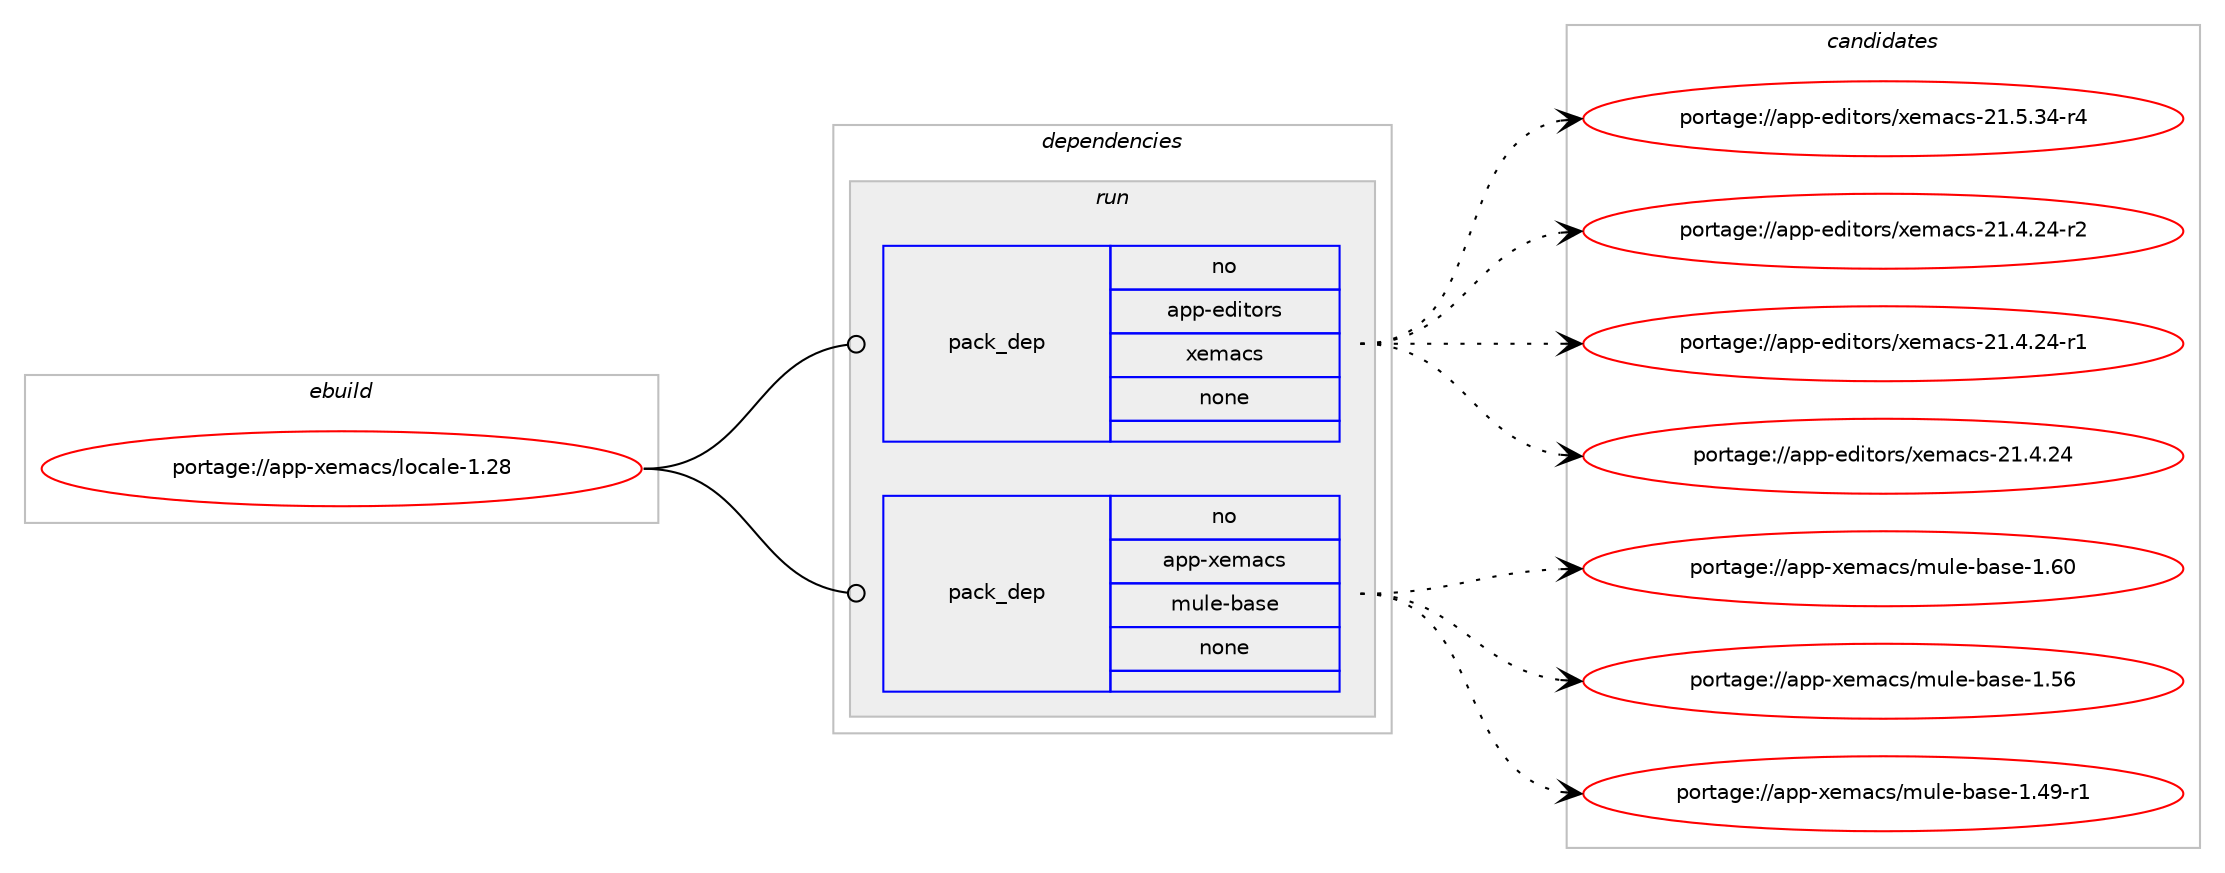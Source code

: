 digraph prolog {

# *************
# Graph options
# *************

newrank=true;
concentrate=true;
compound=true;
graph [rankdir=LR,fontname=Helvetica,fontsize=10,ranksep=1.5];#, ranksep=2.5, nodesep=0.2];
edge  [arrowhead=vee];
node  [fontname=Helvetica,fontsize=10];

# **********
# The ebuild
# **********

subgraph cluster_leftcol {
color=gray;
rank=same;
label=<<i>ebuild</i>>;
id [label="portage://app-xemacs/locale-1.28", color=red, width=4, href="../app-xemacs/locale-1.28.svg"];
}

# ****************
# The dependencies
# ****************

subgraph cluster_midcol {
color=gray;
label=<<i>dependencies</i>>;
subgraph cluster_compile {
fillcolor="#eeeeee";
style=filled;
label=<<i>compile</i>>;
}
subgraph cluster_compileandrun {
fillcolor="#eeeeee";
style=filled;
label=<<i>compile and run</i>>;
}
subgraph cluster_run {
fillcolor="#eeeeee";
style=filled;
label=<<i>run</i>>;
subgraph pack441592 {
dependency588080 [label=<<TABLE BORDER="0" CELLBORDER="1" CELLSPACING="0" CELLPADDING="4" WIDTH="220"><TR><TD ROWSPAN="6" CELLPADDING="30">pack_dep</TD></TR><TR><TD WIDTH="110">no</TD></TR><TR><TD>app-editors</TD></TR><TR><TD>xemacs</TD></TR><TR><TD>none</TD></TR><TR><TD></TD></TR></TABLE>>, shape=none, color=blue];
}
id:e -> dependency588080:w [weight=20,style="solid",arrowhead="odot"];
subgraph pack441593 {
dependency588081 [label=<<TABLE BORDER="0" CELLBORDER="1" CELLSPACING="0" CELLPADDING="4" WIDTH="220"><TR><TD ROWSPAN="6" CELLPADDING="30">pack_dep</TD></TR><TR><TD WIDTH="110">no</TD></TR><TR><TD>app-xemacs</TD></TR><TR><TD>mule-base</TD></TR><TR><TD>none</TD></TR><TR><TD></TD></TR></TABLE>>, shape=none, color=blue];
}
id:e -> dependency588081:w [weight=20,style="solid",arrowhead="odot"];
}
}

# **************
# The candidates
# **************

subgraph cluster_choices {
rank=same;
color=gray;
label=<<i>candidates</i>>;

subgraph choice441592 {
color=black;
nodesep=1;
choice971121124510110010511611111411547120101109979911545504946534651524511452 [label="portage://app-editors/xemacs-21.5.34-r4", color=red, width=4,href="../app-editors/xemacs-21.5.34-r4.svg"];
choice971121124510110010511611111411547120101109979911545504946524650524511450 [label="portage://app-editors/xemacs-21.4.24-r2", color=red, width=4,href="../app-editors/xemacs-21.4.24-r2.svg"];
choice971121124510110010511611111411547120101109979911545504946524650524511449 [label="portage://app-editors/xemacs-21.4.24-r1", color=red, width=4,href="../app-editors/xemacs-21.4.24-r1.svg"];
choice97112112451011001051161111141154712010110997991154550494652465052 [label="portage://app-editors/xemacs-21.4.24", color=red, width=4,href="../app-editors/xemacs-21.4.24.svg"];
dependency588080:e -> choice971121124510110010511611111411547120101109979911545504946534651524511452:w [style=dotted,weight="100"];
dependency588080:e -> choice971121124510110010511611111411547120101109979911545504946524650524511450:w [style=dotted,weight="100"];
dependency588080:e -> choice971121124510110010511611111411547120101109979911545504946524650524511449:w [style=dotted,weight="100"];
dependency588080:e -> choice97112112451011001051161111141154712010110997991154550494652465052:w [style=dotted,weight="100"];
}
subgraph choice441593 {
color=black;
nodesep=1;
choice97112112451201011099799115471091171081014598971151014549465448 [label="portage://app-xemacs/mule-base-1.60", color=red, width=4,href="../app-xemacs/mule-base-1.60.svg"];
choice97112112451201011099799115471091171081014598971151014549465354 [label="portage://app-xemacs/mule-base-1.56", color=red, width=4,href="../app-xemacs/mule-base-1.56.svg"];
choice971121124512010110997991154710911710810145989711510145494652574511449 [label="portage://app-xemacs/mule-base-1.49-r1", color=red, width=4,href="../app-xemacs/mule-base-1.49-r1.svg"];
dependency588081:e -> choice97112112451201011099799115471091171081014598971151014549465448:w [style=dotted,weight="100"];
dependency588081:e -> choice97112112451201011099799115471091171081014598971151014549465354:w [style=dotted,weight="100"];
dependency588081:e -> choice971121124512010110997991154710911710810145989711510145494652574511449:w [style=dotted,weight="100"];
}
}

}
